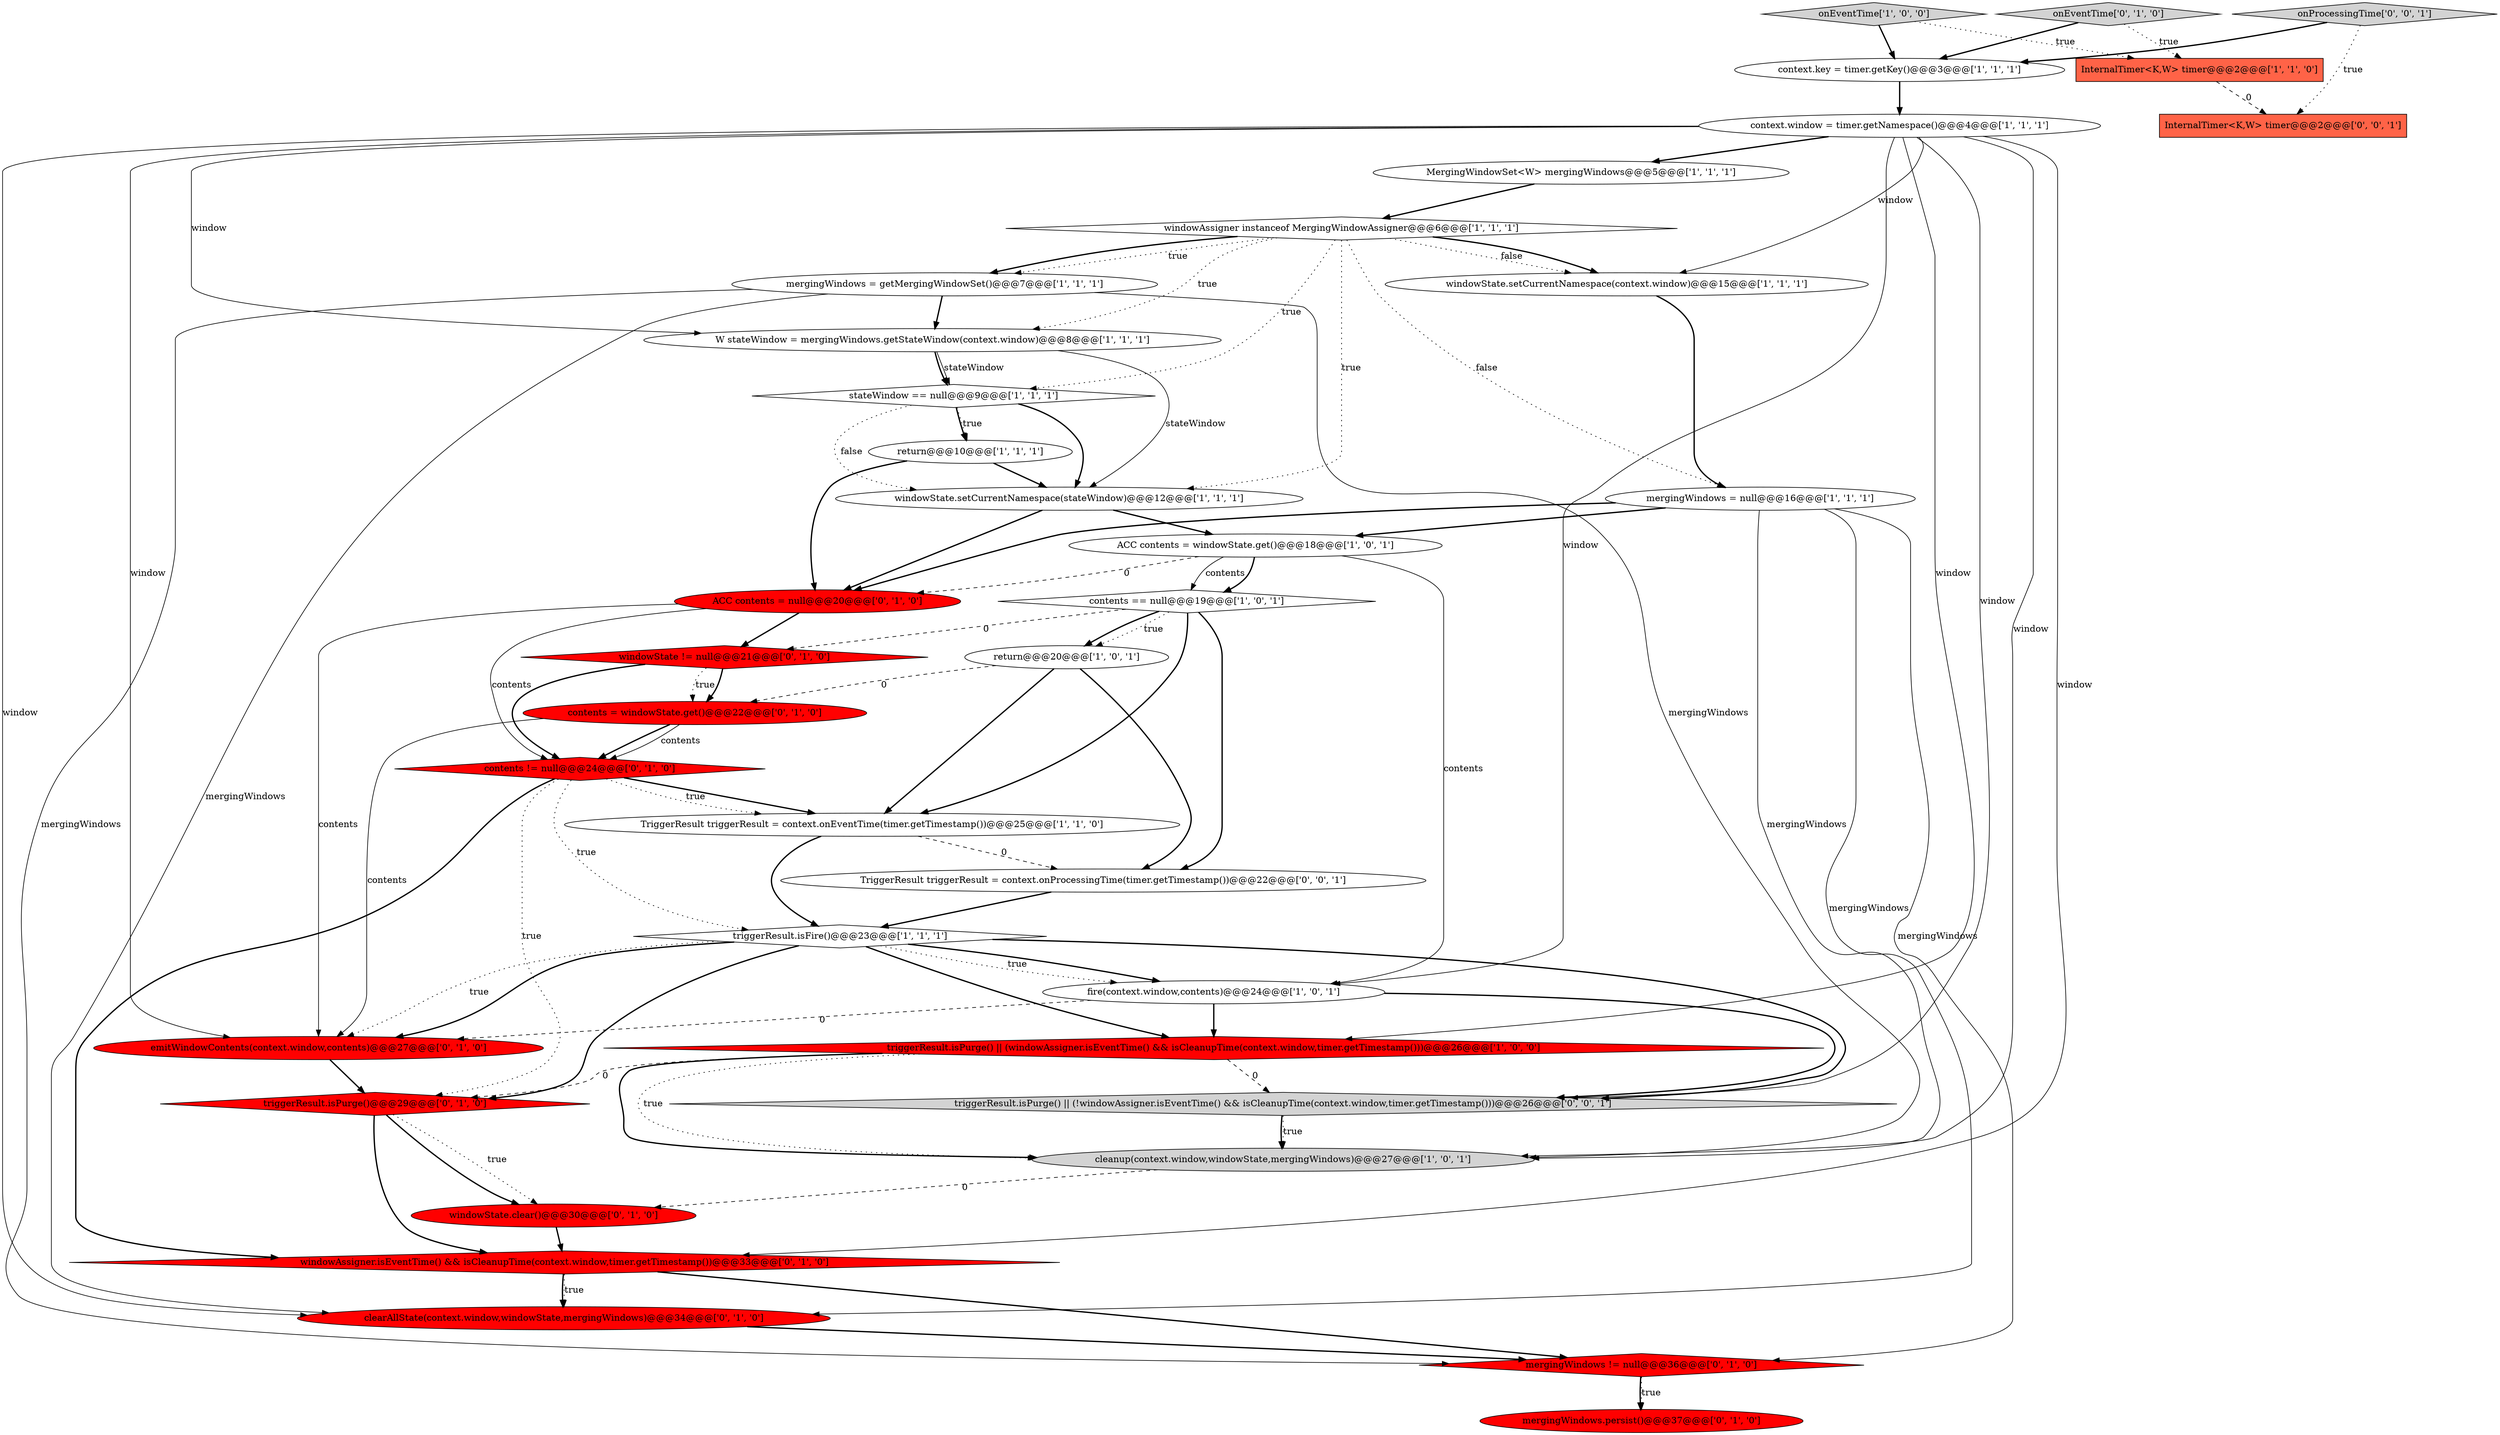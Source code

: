 digraph {
6 [style = filled, label = "windowState.setCurrentNamespace(stateWindow)@@@12@@@['1', '1', '1']", fillcolor = white, shape = ellipse image = "AAA0AAABBB1BBB"];
27 [style = filled, label = "contents = windowState.get()@@@22@@@['0', '1', '0']", fillcolor = red, shape = ellipse image = "AAA1AAABBB2BBB"];
11 [style = filled, label = "TriggerResult triggerResult = context.onEventTime(timer.getTimestamp())@@@25@@@['1', '1', '0']", fillcolor = white, shape = ellipse image = "AAA0AAABBB1BBB"];
1 [style = filled, label = "return@@@20@@@['1', '0', '1']", fillcolor = white, shape = ellipse image = "AAA0AAABBB1BBB"];
20 [style = filled, label = "InternalTimer<K,W> timer@@@2@@@['1', '1', '0']", fillcolor = tomato, shape = box image = "AAA0AAABBB1BBB"];
9 [style = filled, label = "W stateWindow = mergingWindows.getStateWindow(context.window)@@@8@@@['1', '1', '1']", fillcolor = white, shape = ellipse image = "AAA0AAABBB1BBB"];
7 [style = filled, label = "fire(context.window,contents)@@@24@@@['1', '0', '1']", fillcolor = white, shape = ellipse image = "AAA0AAABBB1BBB"];
8 [style = filled, label = "onEventTime['1', '0', '0']", fillcolor = lightgray, shape = diamond image = "AAA0AAABBB1BBB"];
21 [style = filled, label = "ACC contents = null@@@20@@@['0', '1', '0']", fillcolor = red, shape = ellipse image = "AAA1AAABBB2BBB"];
0 [style = filled, label = "contents == null@@@19@@@['1', '0', '1']", fillcolor = white, shape = diamond image = "AAA0AAABBB1BBB"];
33 [style = filled, label = "onProcessingTime['0', '0', '1']", fillcolor = lightgray, shape = diamond image = "AAA0AAABBB3BBB"];
36 [style = filled, label = "triggerResult.isPurge() || (!windowAssigner.isEventTime() && isCleanupTime(context.window,timer.getTimestamp()))@@@26@@@['0', '0', '1']", fillcolor = lightgray, shape = diamond image = "AAA0AAABBB3BBB"];
4 [style = filled, label = "mergingWindows = null@@@16@@@['1', '1', '1']", fillcolor = white, shape = ellipse image = "AAA0AAABBB1BBB"];
3 [style = filled, label = "ACC contents = windowState.get()@@@18@@@['1', '0', '1']", fillcolor = white, shape = ellipse image = "AAA0AAABBB1BBB"];
10 [style = filled, label = "stateWindow == null@@@9@@@['1', '1', '1']", fillcolor = white, shape = diamond image = "AAA0AAABBB1BBB"];
25 [style = filled, label = "triggerResult.isPurge()@@@29@@@['0', '1', '0']", fillcolor = red, shape = diamond image = "AAA1AAABBB2BBB"];
12 [style = filled, label = "triggerResult.isFire()@@@23@@@['1', '1', '1']", fillcolor = white, shape = diamond image = "AAA0AAABBB1BBB"];
13 [style = filled, label = "windowAssigner instanceof MergingWindowAssigner@@@6@@@['1', '1', '1']", fillcolor = white, shape = diamond image = "AAA0AAABBB1BBB"];
14 [style = filled, label = "mergingWindows = getMergingWindowSet()@@@7@@@['1', '1', '1']", fillcolor = white, shape = ellipse image = "AAA0AAABBB1BBB"];
17 [style = filled, label = "MergingWindowSet<W> mergingWindows@@@5@@@['1', '1', '1']", fillcolor = white, shape = ellipse image = "AAA0AAABBB1BBB"];
29 [style = filled, label = "contents != null@@@24@@@['0', '1', '0']", fillcolor = red, shape = diamond image = "AAA1AAABBB2BBB"];
2 [style = filled, label = "windowState.setCurrentNamespace(context.window)@@@15@@@['1', '1', '1']", fillcolor = white, shape = ellipse image = "AAA0AAABBB1BBB"];
28 [style = filled, label = "windowState != null@@@21@@@['0', '1', '0']", fillcolor = red, shape = diamond image = "AAA1AAABBB2BBB"];
26 [style = filled, label = "mergingWindows.persist()@@@37@@@['0', '1', '0']", fillcolor = red, shape = ellipse image = "AAA1AAABBB2BBB"];
24 [style = filled, label = "emitWindowContents(context.window,contents)@@@27@@@['0', '1', '0']", fillcolor = red, shape = ellipse image = "AAA1AAABBB2BBB"];
34 [style = filled, label = "InternalTimer<K,W> timer@@@2@@@['0', '0', '1']", fillcolor = tomato, shape = box image = "AAA0AAABBB3BBB"];
31 [style = filled, label = "mergingWindows != null@@@36@@@['0', '1', '0']", fillcolor = red, shape = diamond image = "AAA1AAABBB2BBB"];
5 [style = filled, label = "cleanup(context.window,windowState,mergingWindows)@@@27@@@['1', '0', '1']", fillcolor = lightgray, shape = ellipse image = "AAA0AAABBB1BBB"];
23 [style = filled, label = "onEventTime['0', '1', '0']", fillcolor = lightgray, shape = diamond image = "AAA0AAABBB2BBB"];
15 [style = filled, label = "return@@@10@@@['1', '1', '1']", fillcolor = white, shape = ellipse image = "AAA0AAABBB1BBB"];
18 [style = filled, label = "context.window = timer.getNamespace()@@@4@@@['1', '1', '1']", fillcolor = white, shape = ellipse image = "AAA0AAABBB1BBB"];
22 [style = filled, label = "windowState.clear()@@@30@@@['0', '1', '0']", fillcolor = red, shape = ellipse image = "AAA1AAABBB2BBB"];
16 [style = filled, label = "context.key = timer.getKey()@@@3@@@['1', '1', '1']", fillcolor = white, shape = ellipse image = "AAA0AAABBB1BBB"];
35 [style = filled, label = "TriggerResult triggerResult = context.onProcessingTime(timer.getTimestamp())@@@22@@@['0', '0', '1']", fillcolor = white, shape = ellipse image = "AAA0AAABBB3BBB"];
30 [style = filled, label = "windowAssigner.isEventTime() && isCleanupTime(context.window,timer.getTimestamp())@@@33@@@['0', '1', '0']", fillcolor = red, shape = diamond image = "AAA1AAABBB2BBB"];
19 [style = filled, label = "triggerResult.isPurge() || (windowAssigner.isEventTime() && isCleanupTime(context.window,timer.getTimestamp()))@@@26@@@['1', '0', '0']", fillcolor = red, shape = diamond image = "AAA1AAABBB1BBB"];
32 [style = filled, label = "clearAllState(context.window,windowState,mergingWindows)@@@34@@@['0', '1', '0']", fillcolor = red, shape = ellipse image = "AAA1AAABBB2BBB"];
18->30 [style = solid, label="window"];
6->3 [style = bold, label=""];
8->16 [style = bold, label=""];
4->31 [style = solid, label="mergingWindows"];
9->6 [style = solid, label="stateWindow"];
25->22 [style = bold, label=""];
29->30 [style = bold, label=""];
18->24 [style = solid, label="window"];
15->21 [style = bold, label=""];
25->30 [style = bold, label=""];
1->27 [style = dashed, label="0"];
14->32 [style = solid, label="mergingWindows"];
9->10 [style = bold, label=""];
13->10 [style = dotted, label="true"];
18->2 [style = solid, label="window"];
12->7 [style = bold, label=""];
22->30 [style = bold, label=""];
18->32 [style = solid, label="window"];
21->28 [style = bold, label=""];
19->5 [style = bold, label=""];
21->24 [style = solid, label="contents"];
27->24 [style = solid, label="contents"];
14->9 [style = bold, label=""];
8->20 [style = dotted, label="true"];
28->27 [style = dotted, label="true"];
18->5 [style = solid, label="window"];
13->14 [style = bold, label=""];
21->29 [style = solid, label="contents"];
35->12 [style = bold, label=""];
13->9 [style = dotted, label="true"];
13->6 [style = dotted, label="true"];
4->3 [style = bold, label=""];
33->16 [style = bold, label=""];
3->21 [style = dashed, label="0"];
3->0 [style = solid, label="contents"];
4->21 [style = bold, label=""];
9->10 [style = solid, label="stateWindow"];
1->35 [style = bold, label=""];
11->12 [style = bold, label=""];
0->28 [style = dashed, label="0"];
2->4 [style = bold, label=""];
3->0 [style = bold, label=""];
1->11 [style = bold, label=""];
13->4 [style = dotted, label="false"];
18->9 [style = solid, label="window"];
20->34 [style = dashed, label="0"];
30->32 [style = dotted, label="true"];
19->25 [style = dashed, label="0"];
27->29 [style = bold, label=""];
12->7 [style = dotted, label="true"];
32->31 [style = bold, label=""];
29->11 [style = bold, label=""];
28->29 [style = bold, label=""];
10->6 [style = dotted, label="false"];
16->18 [style = bold, label=""];
6->21 [style = bold, label=""];
13->2 [style = dotted, label="false"];
12->36 [style = bold, label=""];
3->7 [style = solid, label="contents"];
0->11 [style = bold, label=""];
30->32 [style = bold, label=""];
12->24 [style = bold, label=""];
10->6 [style = bold, label=""];
31->26 [style = bold, label=""];
23->20 [style = dotted, label="true"];
30->31 [style = bold, label=""];
0->1 [style = bold, label=""];
24->25 [style = bold, label=""];
12->24 [style = dotted, label="true"];
19->5 [style = dotted, label="true"];
36->5 [style = bold, label=""];
17->13 [style = bold, label=""];
13->14 [style = dotted, label="true"];
7->19 [style = bold, label=""];
7->36 [style = bold, label=""];
29->25 [style = dotted, label="true"];
0->1 [style = dotted, label="true"];
13->2 [style = bold, label=""];
29->11 [style = dotted, label="true"];
5->22 [style = dashed, label="0"];
23->16 [style = bold, label=""];
10->15 [style = bold, label=""];
18->36 [style = solid, label="window"];
4->32 [style = solid, label="mergingWindows"];
33->34 [style = dotted, label="true"];
18->17 [style = bold, label=""];
15->6 [style = bold, label=""];
29->12 [style = dotted, label="true"];
18->19 [style = solid, label="window"];
10->15 [style = dotted, label="true"];
19->36 [style = dashed, label="0"];
31->26 [style = dotted, label="true"];
7->24 [style = dashed, label="0"];
14->31 [style = solid, label="mergingWindows"];
12->25 [style = bold, label=""];
14->5 [style = solid, label="mergingWindows"];
25->22 [style = dotted, label="true"];
0->35 [style = bold, label=""];
28->27 [style = bold, label=""];
36->5 [style = dotted, label="true"];
12->19 [style = bold, label=""];
18->7 [style = solid, label="window"];
11->35 [style = dashed, label="0"];
27->29 [style = solid, label="contents"];
4->5 [style = solid, label="mergingWindows"];
}
